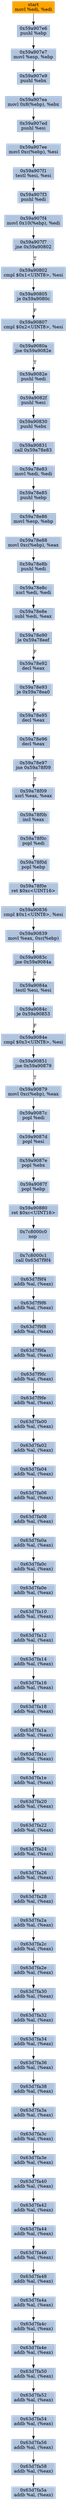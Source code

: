 digraph G {
node[shape=rectangle,style=filled,fillcolor=lightsteelblue,color=lightsteelblue]
bgcolor="transparent"
a0x59a907e4movl_edi_edi[label="start\nmovl %edi, %edi",color="lightgrey",fillcolor="orange"];
a0x59a907e6pushl_ebp[label="0x59a907e6\npushl %ebp"];
a0x59a907e7movl_esp_ebp[label="0x59a907e7\nmovl %esp, %ebp"];
a0x59a907e9pushl_ebx[label="0x59a907e9\npushl %ebx"];
a0x59a907eamovl_0x8ebp__ebx[label="0x59a907ea\nmovl 0x8(%ebp), %ebx"];
a0x59a907edpushl_esi[label="0x59a907ed\npushl %esi"];
a0x59a907eemovl_0xcebp__esi[label="0x59a907ee\nmovl 0xc(%ebp), %esi"];
a0x59a907f1testl_esi_esi[label="0x59a907f1\ntestl %esi, %esi"];
a0x59a907f3pushl_edi[label="0x59a907f3\npushl %edi"];
a0x59a907f4movl_0x10ebp__edi[label="0x59a907f4\nmovl 0x10(%ebp), %edi"];
a0x59a907f7jne_0x59a90802[label="0x59a907f7\njne 0x59a90802"];
a0x59a90802cmpl_0x1UINT8_esi[label="0x59a90802\ncmpl $0x1<UINT8>, %esi"];
a0x59a90805je_0x59a9080c[label="0x59a90805\nje 0x59a9080c"];
a0x59a90807cmpl_0x2UINT8_esi[label="0x59a90807\ncmpl $0x2<UINT8>, %esi"];
a0x59a9080ajne_0x59a9082e[label="0x59a9080a\njne 0x59a9082e"];
a0x59a9082epushl_edi[label="0x59a9082e\npushl %edi"];
a0x59a9082fpushl_esi[label="0x59a9082f\npushl %esi"];
a0x59a90830pushl_ebx[label="0x59a90830\npushl %ebx"];
a0x59a90831call_0x59a78e83[label="0x59a90831\ncall 0x59a78e83"];
a0x59a78e83movl_edi_edi[label="0x59a78e83\nmovl %edi, %edi"];
a0x59a78e85pushl_ebp[label="0x59a78e85\npushl %ebp"];
a0x59a78e86movl_esp_ebp[label="0x59a78e86\nmovl %esp, %ebp"];
a0x59a78e88movl_0xcebp__eax[label="0x59a78e88\nmovl 0xc(%ebp), %eax"];
a0x59a78e8bpushl_edi[label="0x59a78e8b\npushl %edi"];
a0x59a78e8cxorl_edi_edi[label="0x59a78e8c\nxorl %edi, %edi"];
a0x59a78e8esubl_edi_eax[label="0x59a78e8e\nsubl %edi, %eax"];
a0x59a78e90je_0x59a78eef[label="0x59a78e90\nje 0x59a78eef"];
a0x59a78e92decl_eax[label="0x59a78e92\ndecl %eax"];
a0x59a78e93je_0x59a78ea0[label="0x59a78e93\nje 0x59a78ea0"];
a0x59a78e95decl_eax[label="0x59a78e95\ndecl %eax"];
a0x59a78e96decl_eax[label="0x59a78e96\ndecl %eax"];
a0x59a78e97jne_0x59a78f09[label="0x59a78e97\njne 0x59a78f09"];
a0x59a78f09xorl_eax_eax[label="0x59a78f09\nxorl %eax, %eax"];
a0x59a78f0bincl_eax[label="0x59a78f0b\nincl %eax"];
a0x59a78f0cpopl_edi[label="0x59a78f0c\npopl %edi"];
a0x59a78f0dpopl_ebp[label="0x59a78f0d\npopl %ebp"];
a0x59a78f0eret_0xcUINT16[label="0x59a78f0e\nret $0xc<UINT16>"];
a0x59a90836cmpl_0x1UINT8_esi[label="0x59a90836\ncmpl $0x1<UINT8>, %esi"];
a0x59a90839movl_eax_0xcebp_[label="0x59a90839\nmovl %eax, 0xc(%ebp)"];
a0x59a9083cjne_0x59a9084a[label="0x59a9083c\njne 0x59a9084a"];
a0x59a9084atestl_esi_esi[label="0x59a9084a\ntestl %esi, %esi"];
a0x59a9084cje_0x59a90853[label="0x59a9084c\nje 0x59a90853"];
a0x59a9084ecmpl_0x3UINT8_esi[label="0x59a9084e\ncmpl $0x3<UINT8>, %esi"];
a0x59a90851jne_0x59a90879[label="0x59a90851\njne 0x59a90879"];
a0x59a90879movl_0xcebp__eax[label="0x59a90879\nmovl 0xc(%ebp), %eax"];
a0x59a9087cpopl_edi[label="0x59a9087c\npopl %edi"];
a0x59a9087dpopl_esi[label="0x59a9087d\npopl %esi"];
a0x59a9087epopl_ebx[label="0x59a9087e\npopl %ebx"];
a0x59a9087fpopl_ebp[label="0x59a9087f\npopl %ebp"];
a0x59a90880ret_0xcUINT16[label="0x59a90880\nret $0xc<UINT16>"];
a0x7c8000c0nop_[label="0x7c8000c0\nnop "];
a0x7c8000c1call_0x63d7f9f4[label="0x7c8000c1\ncall 0x63d7f9f4"];
a0x63d7f9f4addb_al_eax_[label="0x63d7f9f4\naddb %al, (%eax)"];
a0x63d7f9f6addb_al_eax_[label="0x63d7f9f6\naddb %al, (%eax)"];
a0x63d7f9f8addb_al_eax_[label="0x63d7f9f8\naddb %al, (%eax)"];
a0x63d7f9faaddb_al_eax_[label="0x63d7f9fa\naddb %al, (%eax)"];
a0x63d7f9fcaddb_al_eax_[label="0x63d7f9fc\naddb %al, (%eax)"];
a0x63d7f9feaddb_al_eax_[label="0x63d7f9fe\naddb %al, (%eax)"];
a0x63d7fa00addb_al_eax_[label="0x63d7fa00\naddb %al, (%eax)"];
a0x63d7fa02addb_al_eax_[label="0x63d7fa02\naddb %al, (%eax)"];
a0x63d7fa04addb_al_eax_[label="0x63d7fa04\naddb %al, (%eax)"];
a0x63d7fa06addb_al_eax_[label="0x63d7fa06\naddb %al, (%eax)"];
a0x63d7fa08addb_al_eax_[label="0x63d7fa08\naddb %al, (%eax)"];
a0x63d7fa0aaddb_al_eax_[label="0x63d7fa0a\naddb %al, (%eax)"];
a0x63d7fa0caddb_al_eax_[label="0x63d7fa0c\naddb %al, (%eax)"];
a0x63d7fa0eaddb_al_eax_[label="0x63d7fa0e\naddb %al, (%eax)"];
a0x63d7fa10addb_al_eax_[label="0x63d7fa10\naddb %al, (%eax)"];
a0x63d7fa12addb_al_eax_[label="0x63d7fa12\naddb %al, (%eax)"];
a0x63d7fa14addb_al_eax_[label="0x63d7fa14\naddb %al, (%eax)"];
a0x63d7fa16addb_al_eax_[label="0x63d7fa16\naddb %al, (%eax)"];
a0x63d7fa18addb_al_eax_[label="0x63d7fa18\naddb %al, (%eax)"];
a0x63d7fa1aaddb_al_eax_[label="0x63d7fa1a\naddb %al, (%eax)"];
a0x63d7fa1caddb_al_eax_[label="0x63d7fa1c\naddb %al, (%eax)"];
a0x63d7fa1eaddb_al_eax_[label="0x63d7fa1e\naddb %al, (%eax)"];
a0x63d7fa20addb_al_eax_[label="0x63d7fa20\naddb %al, (%eax)"];
a0x63d7fa22addb_al_eax_[label="0x63d7fa22\naddb %al, (%eax)"];
a0x63d7fa24addb_al_eax_[label="0x63d7fa24\naddb %al, (%eax)"];
a0x63d7fa26addb_al_eax_[label="0x63d7fa26\naddb %al, (%eax)"];
a0x63d7fa28addb_al_eax_[label="0x63d7fa28\naddb %al, (%eax)"];
a0x63d7fa2aaddb_al_eax_[label="0x63d7fa2a\naddb %al, (%eax)"];
a0x63d7fa2caddb_al_eax_[label="0x63d7fa2c\naddb %al, (%eax)"];
a0x63d7fa2eaddb_al_eax_[label="0x63d7fa2e\naddb %al, (%eax)"];
a0x63d7fa30addb_al_eax_[label="0x63d7fa30\naddb %al, (%eax)"];
a0x63d7fa32addb_al_eax_[label="0x63d7fa32\naddb %al, (%eax)"];
a0x63d7fa34addb_al_eax_[label="0x63d7fa34\naddb %al, (%eax)"];
a0x63d7fa36addb_al_eax_[label="0x63d7fa36\naddb %al, (%eax)"];
a0x63d7fa38addb_al_eax_[label="0x63d7fa38\naddb %al, (%eax)"];
a0x63d7fa3aaddb_al_eax_[label="0x63d7fa3a\naddb %al, (%eax)"];
a0x63d7fa3caddb_al_eax_[label="0x63d7fa3c\naddb %al, (%eax)"];
a0x63d7fa3eaddb_al_eax_[label="0x63d7fa3e\naddb %al, (%eax)"];
a0x63d7fa40addb_al_eax_[label="0x63d7fa40\naddb %al, (%eax)"];
a0x63d7fa42addb_al_eax_[label="0x63d7fa42\naddb %al, (%eax)"];
a0x63d7fa44addb_al_eax_[label="0x63d7fa44\naddb %al, (%eax)"];
a0x63d7fa46addb_al_eax_[label="0x63d7fa46\naddb %al, (%eax)"];
a0x63d7fa48addb_al_eax_[label="0x63d7fa48\naddb %al, (%eax)"];
a0x63d7fa4aaddb_al_eax_[label="0x63d7fa4a\naddb %al, (%eax)"];
a0x63d7fa4caddb_al_eax_[label="0x63d7fa4c\naddb %al, (%eax)"];
a0x63d7fa4eaddb_al_eax_[label="0x63d7fa4e\naddb %al, (%eax)"];
a0x63d7fa50addb_al_eax_[label="0x63d7fa50\naddb %al, (%eax)"];
a0x63d7fa52addb_al_eax_[label="0x63d7fa52\naddb %al, (%eax)"];
a0x63d7fa54addb_al_eax_[label="0x63d7fa54\naddb %al, (%eax)"];
a0x63d7fa56addb_al_eax_[label="0x63d7fa56\naddb %al, (%eax)"];
a0x63d7fa58addb_al_eax_[label="0x63d7fa58\naddb %al, (%eax)"];
a0x63d7fa5aaddb_al_eax_[label="0x63d7fa5a\naddb %al, (%eax)"];
a0x59a907e4movl_edi_edi -> a0x59a907e6pushl_ebp [color="#000000"];
a0x59a907e6pushl_ebp -> a0x59a907e7movl_esp_ebp [color="#000000"];
a0x59a907e7movl_esp_ebp -> a0x59a907e9pushl_ebx [color="#000000"];
a0x59a907e9pushl_ebx -> a0x59a907eamovl_0x8ebp__ebx [color="#000000"];
a0x59a907eamovl_0x8ebp__ebx -> a0x59a907edpushl_esi [color="#000000"];
a0x59a907edpushl_esi -> a0x59a907eemovl_0xcebp__esi [color="#000000"];
a0x59a907eemovl_0xcebp__esi -> a0x59a907f1testl_esi_esi [color="#000000"];
a0x59a907f1testl_esi_esi -> a0x59a907f3pushl_edi [color="#000000"];
a0x59a907f3pushl_edi -> a0x59a907f4movl_0x10ebp__edi [color="#000000"];
a0x59a907f4movl_0x10ebp__edi -> a0x59a907f7jne_0x59a90802 [color="#000000"];
a0x59a907f7jne_0x59a90802 -> a0x59a90802cmpl_0x1UINT8_esi [color="#000000",label="T"];
a0x59a90802cmpl_0x1UINT8_esi -> a0x59a90805je_0x59a9080c [color="#000000"];
a0x59a90805je_0x59a9080c -> a0x59a90807cmpl_0x2UINT8_esi [color="#000000",label="F"];
a0x59a90807cmpl_0x2UINT8_esi -> a0x59a9080ajne_0x59a9082e [color="#000000"];
a0x59a9080ajne_0x59a9082e -> a0x59a9082epushl_edi [color="#000000",label="T"];
a0x59a9082epushl_edi -> a0x59a9082fpushl_esi [color="#000000"];
a0x59a9082fpushl_esi -> a0x59a90830pushl_ebx [color="#000000"];
a0x59a90830pushl_ebx -> a0x59a90831call_0x59a78e83 [color="#000000"];
a0x59a90831call_0x59a78e83 -> a0x59a78e83movl_edi_edi [color="#000000"];
a0x59a78e83movl_edi_edi -> a0x59a78e85pushl_ebp [color="#000000"];
a0x59a78e85pushl_ebp -> a0x59a78e86movl_esp_ebp [color="#000000"];
a0x59a78e86movl_esp_ebp -> a0x59a78e88movl_0xcebp__eax [color="#000000"];
a0x59a78e88movl_0xcebp__eax -> a0x59a78e8bpushl_edi [color="#000000"];
a0x59a78e8bpushl_edi -> a0x59a78e8cxorl_edi_edi [color="#000000"];
a0x59a78e8cxorl_edi_edi -> a0x59a78e8esubl_edi_eax [color="#000000"];
a0x59a78e8esubl_edi_eax -> a0x59a78e90je_0x59a78eef [color="#000000"];
a0x59a78e90je_0x59a78eef -> a0x59a78e92decl_eax [color="#000000",label="F"];
a0x59a78e92decl_eax -> a0x59a78e93je_0x59a78ea0 [color="#000000"];
a0x59a78e93je_0x59a78ea0 -> a0x59a78e95decl_eax [color="#000000",label="F"];
a0x59a78e95decl_eax -> a0x59a78e96decl_eax [color="#000000"];
a0x59a78e96decl_eax -> a0x59a78e97jne_0x59a78f09 [color="#000000"];
a0x59a78e97jne_0x59a78f09 -> a0x59a78f09xorl_eax_eax [color="#000000",label="T"];
a0x59a78f09xorl_eax_eax -> a0x59a78f0bincl_eax [color="#000000"];
a0x59a78f0bincl_eax -> a0x59a78f0cpopl_edi [color="#000000"];
a0x59a78f0cpopl_edi -> a0x59a78f0dpopl_ebp [color="#000000"];
a0x59a78f0dpopl_ebp -> a0x59a78f0eret_0xcUINT16 [color="#000000"];
a0x59a78f0eret_0xcUINT16 -> a0x59a90836cmpl_0x1UINT8_esi [color="#000000"];
a0x59a90836cmpl_0x1UINT8_esi -> a0x59a90839movl_eax_0xcebp_ [color="#000000"];
a0x59a90839movl_eax_0xcebp_ -> a0x59a9083cjne_0x59a9084a [color="#000000"];
a0x59a9083cjne_0x59a9084a -> a0x59a9084atestl_esi_esi [color="#000000",label="T"];
a0x59a9084atestl_esi_esi -> a0x59a9084cje_0x59a90853 [color="#000000"];
a0x59a9084cje_0x59a90853 -> a0x59a9084ecmpl_0x3UINT8_esi [color="#000000",label="F"];
a0x59a9084ecmpl_0x3UINT8_esi -> a0x59a90851jne_0x59a90879 [color="#000000"];
a0x59a90851jne_0x59a90879 -> a0x59a90879movl_0xcebp__eax [color="#000000",label="T"];
a0x59a90879movl_0xcebp__eax -> a0x59a9087cpopl_edi [color="#000000"];
a0x59a9087cpopl_edi -> a0x59a9087dpopl_esi [color="#000000"];
a0x59a9087dpopl_esi -> a0x59a9087epopl_ebx [color="#000000"];
a0x59a9087epopl_ebx -> a0x59a9087fpopl_ebp [color="#000000"];
a0x59a9087fpopl_ebp -> a0x59a90880ret_0xcUINT16 [color="#000000"];
a0x59a90880ret_0xcUINT16 -> a0x7c8000c0nop_ [color="#000000"];
a0x7c8000c0nop_ -> a0x7c8000c1call_0x63d7f9f4 [color="#000000"];
a0x7c8000c1call_0x63d7f9f4 -> a0x63d7f9f4addb_al_eax_ [color="#000000"];
a0x63d7f9f4addb_al_eax_ -> a0x63d7f9f6addb_al_eax_ [color="#000000"];
a0x63d7f9f6addb_al_eax_ -> a0x63d7f9f8addb_al_eax_ [color="#000000"];
a0x63d7f9f8addb_al_eax_ -> a0x63d7f9faaddb_al_eax_ [color="#000000"];
a0x63d7f9faaddb_al_eax_ -> a0x63d7f9fcaddb_al_eax_ [color="#000000"];
a0x63d7f9fcaddb_al_eax_ -> a0x63d7f9feaddb_al_eax_ [color="#000000"];
a0x63d7f9feaddb_al_eax_ -> a0x63d7fa00addb_al_eax_ [color="#000000"];
a0x63d7fa00addb_al_eax_ -> a0x63d7fa02addb_al_eax_ [color="#000000"];
a0x63d7fa02addb_al_eax_ -> a0x63d7fa04addb_al_eax_ [color="#000000"];
a0x63d7fa04addb_al_eax_ -> a0x63d7fa06addb_al_eax_ [color="#000000"];
a0x63d7fa06addb_al_eax_ -> a0x63d7fa08addb_al_eax_ [color="#000000"];
a0x63d7fa08addb_al_eax_ -> a0x63d7fa0aaddb_al_eax_ [color="#000000"];
a0x63d7fa0aaddb_al_eax_ -> a0x63d7fa0caddb_al_eax_ [color="#000000"];
a0x63d7fa0caddb_al_eax_ -> a0x63d7fa0eaddb_al_eax_ [color="#000000"];
a0x63d7fa0eaddb_al_eax_ -> a0x63d7fa10addb_al_eax_ [color="#000000"];
a0x63d7fa10addb_al_eax_ -> a0x63d7fa12addb_al_eax_ [color="#000000"];
a0x63d7fa12addb_al_eax_ -> a0x63d7fa14addb_al_eax_ [color="#000000"];
a0x63d7fa14addb_al_eax_ -> a0x63d7fa16addb_al_eax_ [color="#000000"];
a0x63d7fa16addb_al_eax_ -> a0x63d7fa18addb_al_eax_ [color="#000000"];
a0x63d7fa18addb_al_eax_ -> a0x63d7fa1aaddb_al_eax_ [color="#000000"];
a0x63d7fa1aaddb_al_eax_ -> a0x63d7fa1caddb_al_eax_ [color="#000000"];
a0x63d7fa1caddb_al_eax_ -> a0x63d7fa1eaddb_al_eax_ [color="#000000"];
a0x63d7fa1eaddb_al_eax_ -> a0x63d7fa20addb_al_eax_ [color="#000000"];
a0x63d7fa20addb_al_eax_ -> a0x63d7fa22addb_al_eax_ [color="#000000"];
a0x63d7fa22addb_al_eax_ -> a0x63d7fa24addb_al_eax_ [color="#000000"];
a0x63d7fa24addb_al_eax_ -> a0x63d7fa26addb_al_eax_ [color="#000000"];
a0x63d7fa26addb_al_eax_ -> a0x63d7fa28addb_al_eax_ [color="#000000"];
a0x63d7fa28addb_al_eax_ -> a0x63d7fa2aaddb_al_eax_ [color="#000000"];
a0x63d7fa2aaddb_al_eax_ -> a0x63d7fa2caddb_al_eax_ [color="#000000"];
a0x63d7fa2caddb_al_eax_ -> a0x63d7fa2eaddb_al_eax_ [color="#000000"];
a0x63d7fa2eaddb_al_eax_ -> a0x63d7fa30addb_al_eax_ [color="#000000"];
a0x63d7fa30addb_al_eax_ -> a0x63d7fa32addb_al_eax_ [color="#000000"];
a0x63d7fa32addb_al_eax_ -> a0x63d7fa34addb_al_eax_ [color="#000000"];
a0x63d7fa34addb_al_eax_ -> a0x63d7fa36addb_al_eax_ [color="#000000"];
a0x63d7fa36addb_al_eax_ -> a0x63d7fa38addb_al_eax_ [color="#000000"];
a0x63d7fa38addb_al_eax_ -> a0x63d7fa3aaddb_al_eax_ [color="#000000"];
a0x63d7fa3aaddb_al_eax_ -> a0x63d7fa3caddb_al_eax_ [color="#000000"];
a0x63d7fa3caddb_al_eax_ -> a0x63d7fa3eaddb_al_eax_ [color="#000000"];
a0x63d7fa3eaddb_al_eax_ -> a0x63d7fa40addb_al_eax_ [color="#000000"];
a0x63d7fa40addb_al_eax_ -> a0x63d7fa42addb_al_eax_ [color="#000000"];
a0x63d7fa42addb_al_eax_ -> a0x63d7fa44addb_al_eax_ [color="#000000"];
a0x63d7fa44addb_al_eax_ -> a0x63d7fa46addb_al_eax_ [color="#000000"];
a0x63d7fa46addb_al_eax_ -> a0x63d7fa48addb_al_eax_ [color="#000000"];
a0x63d7fa48addb_al_eax_ -> a0x63d7fa4aaddb_al_eax_ [color="#000000"];
a0x63d7fa4aaddb_al_eax_ -> a0x63d7fa4caddb_al_eax_ [color="#000000"];
a0x63d7fa4caddb_al_eax_ -> a0x63d7fa4eaddb_al_eax_ [color="#000000"];
a0x63d7fa4eaddb_al_eax_ -> a0x63d7fa50addb_al_eax_ [color="#000000"];
a0x63d7fa50addb_al_eax_ -> a0x63d7fa52addb_al_eax_ [color="#000000"];
a0x63d7fa52addb_al_eax_ -> a0x63d7fa54addb_al_eax_ [color="#000000"];
a0x63d7fa54addb_al_eax_ -> a0x63d7fa56addb_al_eax_ [color="#000000"];
a0x63d7fa56addb_al_eax_ -> a0x63d7fa58addb_al_eax_ [color="#000000"];
a0x63d7fa58addb_al_eax_ -> a0x63d7fa5aaddb_al_eax_ [color="#000000"];
}
